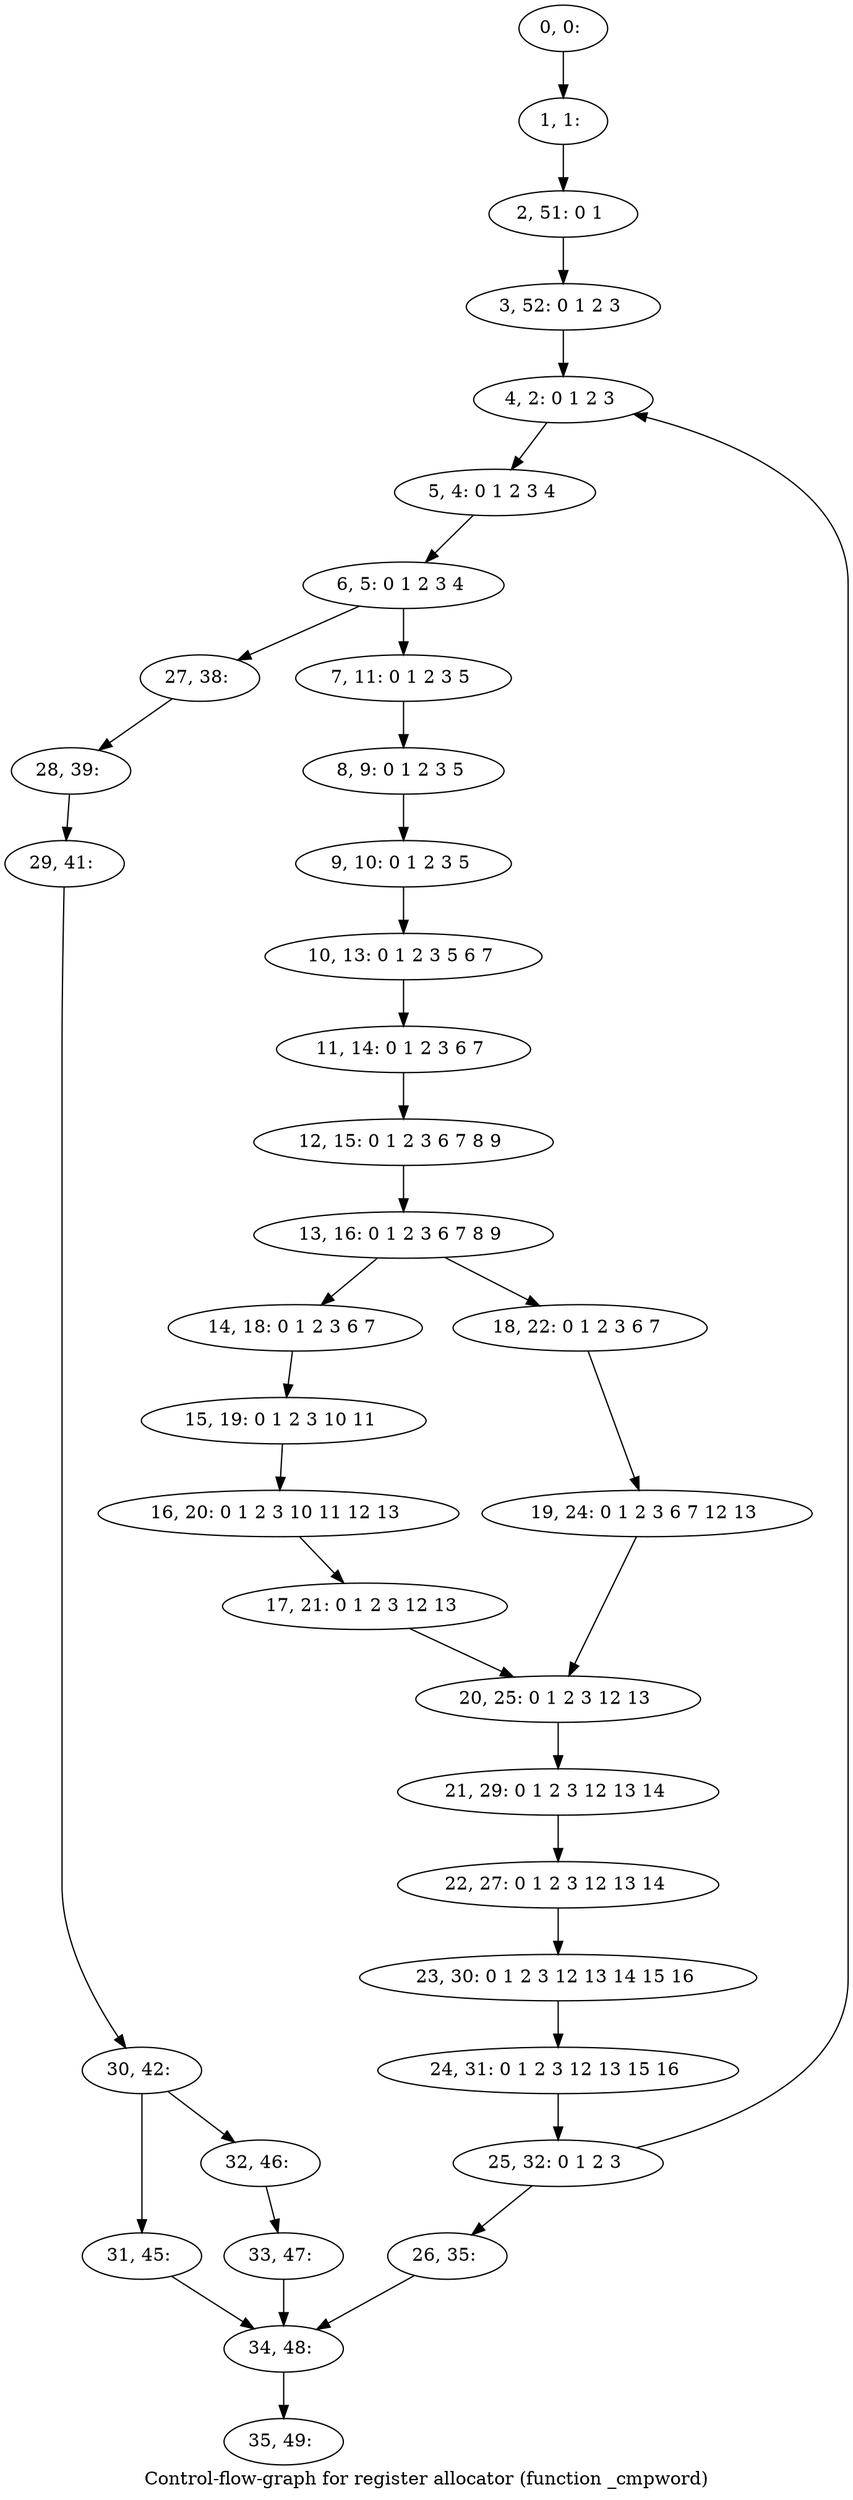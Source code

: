 digraph G {
graph [label="Control-flow-graph for register allocator (function _cmpword)"]
0[label="0, 0: "];
1[label="1, 1: "];
2[label="2, 51: 0 1 "];
3[label="3, 52: 0 1 2 3 "];
4[label="4, 2: 0 1 2 3 "];
5[label="5, 4: 0 1 2 3 4 "];
6[label="6, 5: 0 1 2 3 4 "];
7[label="7, 11: 0 1 2 3 5 "];
8[label="8, 9: 0 1 2 3 5 "];
9[label="9, 10: 0 1 2 3 5 "];
10[label="10, 13: 0 1 2 3 5 6 7 "];
11[label="11, 14: 0 1 2 3 6 7 "];
12[label="12, 15: 0 1 2 3 6 7 8 9 "];
13[label="13, 16: 0 1 2 3 6 7 8 9 "];
14[label="14, 18: 0 1 2 3 6 7 "];
15[label="15, 19: 0 1 2 3 10 11 "];
16[label="16, 20: 0 1 2 3 10 11 12 13 "];
17[label="17, 21: 0 1 2 3 12 13 "];
18[label="18, 22: 0 1 2 3 6 7 "];
19[label="19, 24: 0 1 2 3 6 7 12 13 "];
20[label="20, 25: 0 1 2 3 12 13 "];
21[label="21, 29: 0 1 2 3 12 13 14 "];
22[label="22, 27: 0 1 2 3 12 13 14 "];
23[label="23, 30: 0 1 2 3 12 13 14 15 16 "];
24[label="24, 31: 0 1 2 3 12 13 15 16 "];
25[label="25, 32: 0 1 2 3 "];
26[label="26, 35: "];
27[label="27, 38: "];
28[label="28, 39: "];
29[label="29, 41: "];
30[label="30, 42: "];
31[label="31, 45: "];
32[label="32, 46: "];
33[label="33, 47: "];
34[label="34, 48: "];
35[label="35, 49: "];
0->1 ;
1->2 ;
2->3 ;
3->4 ;
4->5 ;
5->6 ;
6->7 ;
6->27 ;
7->8 ;
8->9 ;
9->10 ;
10->11 ;
11->12 ;
12->13 ;
13->14 ;
13->18 ;
14->15 ;
15->16 ;
16->17 ;
17->20 ;
18->19 ;
19->20 ;
20->21 ;
21->22 ;
22->23 ;
23->24 ;
24->25 ;
25->26 ;
25->4 ;
26->34 ;
27->28 ;
28->29 ;
29->30 ;
30->31 ;
30->32 ;
31->34 ;
32->33 ;
33->34 ;
34->35 ;
}
